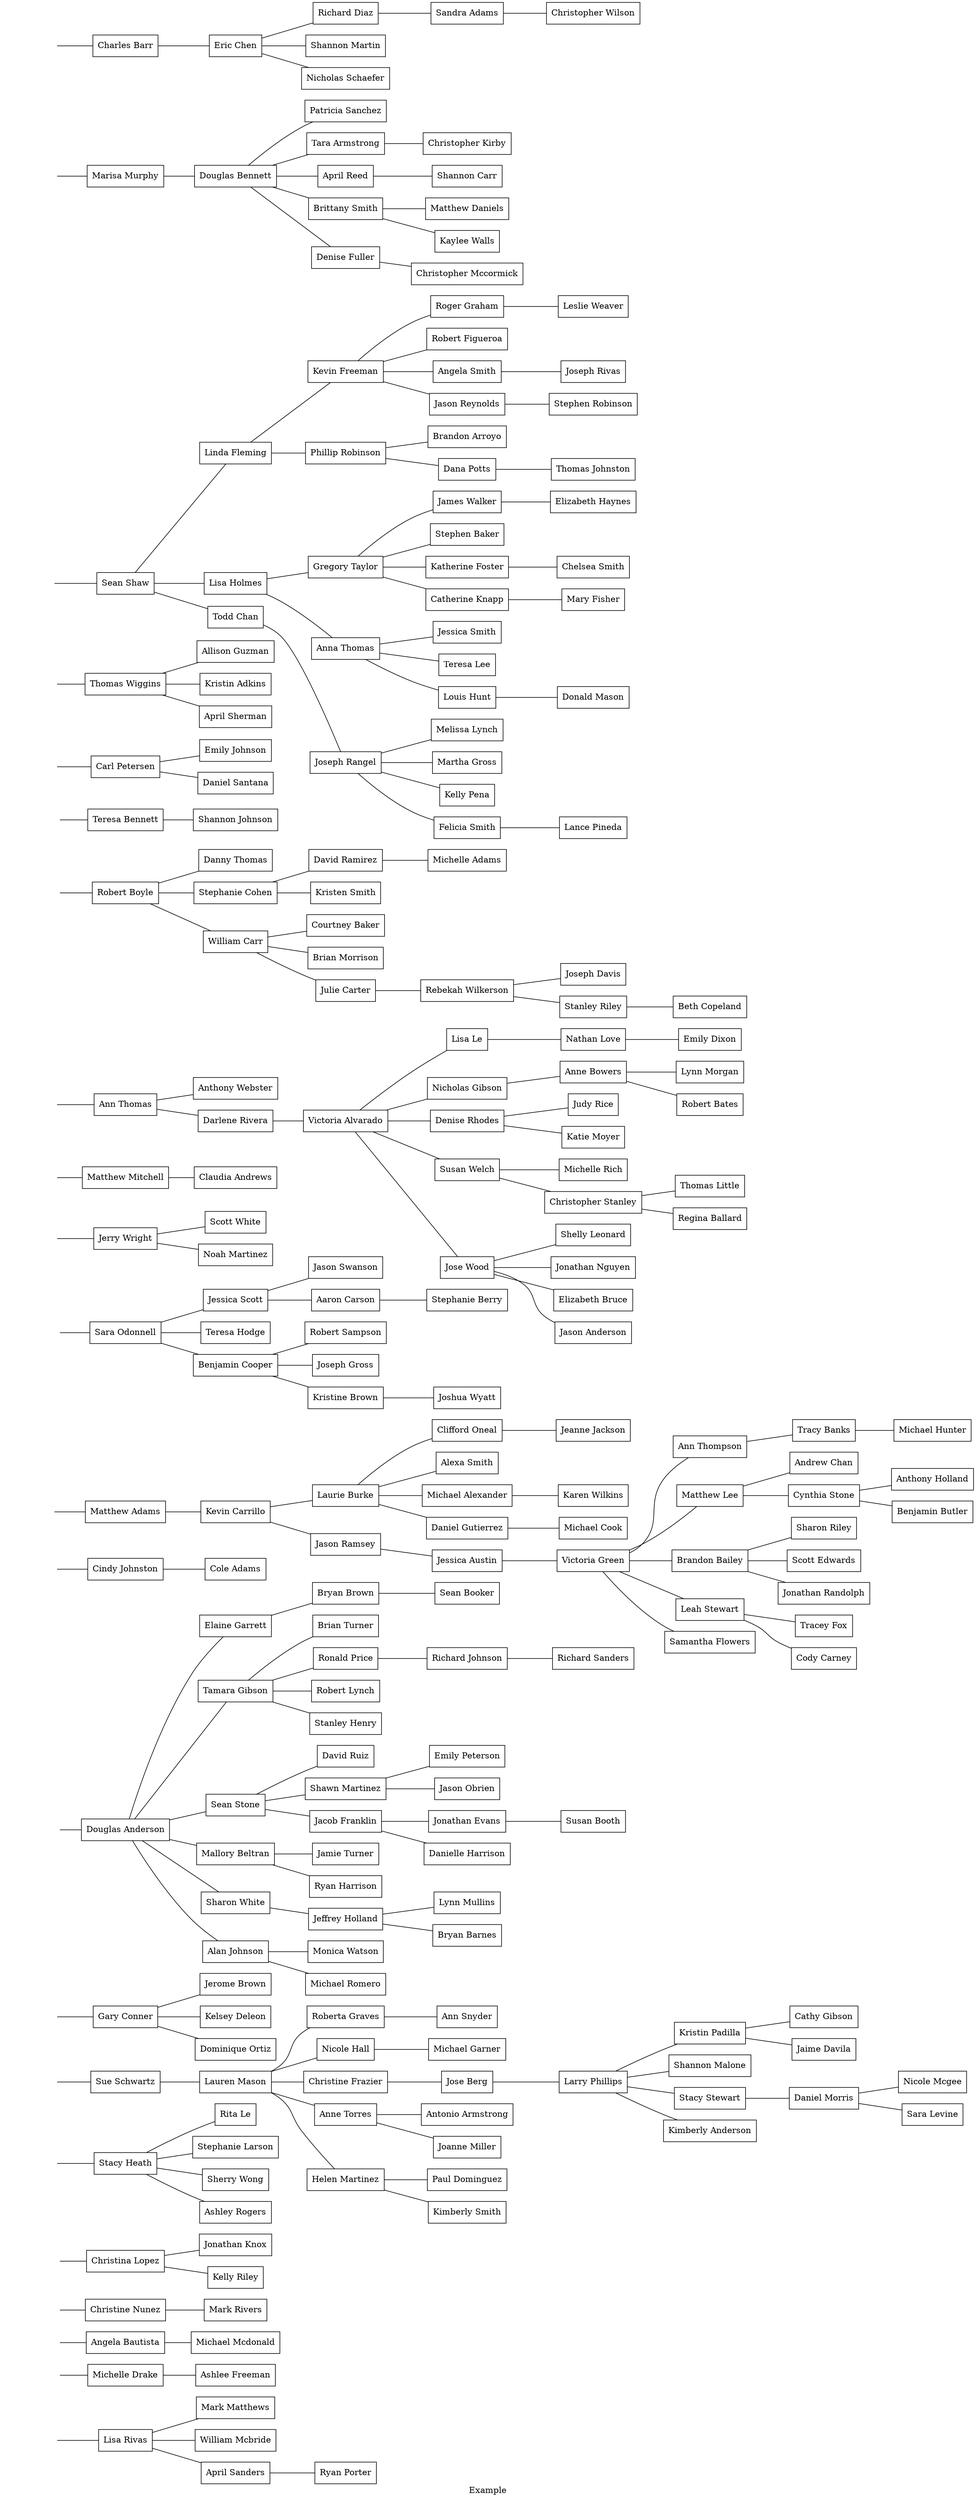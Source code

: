 digraph "family_tree" {
    label="Example";
    rankdir="LR";
    ratio="compress";
    node [shape="box"];
    edge [arrowhead="none"];
    subgraph "members" {
        "32 Parent" [style="invis"];
        "32" [label="Lisa Rivas"];
        "124" [label="Ryan Porter"];
        "84" [label="Mark Matthews"];
        "60" [label="William Mcbride"];
        "86" [label="April Sanders"];
        "250" [label="Ashlee Freeman"];
        "211" [label="Michelle Drake"];
        "211 Parent" [style="invis"];
        "213 Parent" [style="invis"];
        "252" [label="Michael Mcdonald"];
        "213" [label="Angela Bautista"];
        "210" [label="Christine Nunez"];
        "210 Parent" [style="invis"];
        "249" [label="Mark Rivers"];
        "185" [label="Jonathan Knox"];
        "138" [label="Christina Lopez"];
        "174" [label="Kelly Riley"];
        "138 Parent" [style="invis"];
        "27" [label="Stacy Heath"];
        "27 Parent" [style="invis"];
        "55" [label="Rita Le"];
        "71" [label="Stephanie Larson"];
        "44" [label="Sherry Wong"];
        "79" [label="Ashley Rogers"];
        "114" [label="Michael Garner"];
        "136" [label="Kristin Padilla"];
        "165" [label="Shannon Malone"];
        "16" [label="Sue Schwartz"];
        "152" [label="Cathy Gibson"];
        "131" [label="Larry Phillips"];
        "101" [label="Antonio Armstrong"];
        "103" [label="Joanne Miller"];
        "112" [label="Paul Dominguez"];
        "220" [label="Nicole Mcgee"];
        "72" [label="Roberta Graves"];
        "64" [label="Nicole Hall"];
        "147" [label="Stacy Stewart"];
        "91" [label="Jose Berg"];
        "16 Parent" [style="invis"];
        "21" [label="Lauren Mason"];
        "37" [label="Christine Frazier"];
        "172" [label="Jaime Davila"];
        "47" [label="Anne Torres"];
        "117" [label="Ann Snyder"];
        "200" [label="Daniel Morris"];
        "105" [label="Kimberly Smith"];
        "236" [label="Sara Levine"];
        "157" [label="Kimberly Anderson"];
        "49" [label="Helen Martinez"];
        "29" [label="Gary Conner"];
        "29 Parent" [style="invis"];
        "57" [label="Jerome Brown"];
        "46" [label="Kelsey Deleon"];
        "81" [label="Dominique Ortiz"];
        "189" [label="Jamie Turner"];
        "203" [label="Richard Johnson"];
        "162" [label="Elaine Garrett"];
        "173" [label="Monica Watson"];
        "217" [label="Emily Peterson"];
        "128" [label="Douglas Anderson"];
        "214" [label="Jonathan Evans"];
        "169" [label="Brian Turner"];
        "206" [label="Bryan Brown"];
        "128 Parent" [style="invis"];
        "232" [label="Jason Obrien"];
        "245" [label="Sean Booker"];
        "133" [label="Tamara Gibson"];
        "204" [label="Jeffrey Holland"];
        "144" [label="Sean Stone"];
        "153" [label="Michael Romero"];
        "181" [label="David Ruiz"];
        "197" [label="Shawn Martinez"];
        "254" [label="Susan Booth"];
        "139" [label="Mallory Beltran"];
        "154" [label="Sharon White"];
        "149" [label="Ronald Price"];
        "239" [label="Richard Sanders"];
        "175" [label="Ryan Harrison"];
        "224" [label="Danielle Harrison"];
        "240" [label="Lynn Mullins"];
        "194" [label="Jacob Franklin"];
        "159" [label="Robert Lynch"];
        "243" [label="Bryan Barnes"];
        "167" [label="Stanley Henry"];
        "137" [label="Alan Johnson"];
        "65" [label="Cindy Johnston"];
        "65 Parent" [style="invis"];
        "115" [label="Cole Adams"];
        "164" [label="Ann Thompson"];
        "146" [label="Matthew Lee"];
        "99" [label="Karen Wilkins"];
        "25" [label="Laurie Burke"];
        "234" [label="Anthony Holland"];
        "2 Parent" [style="invis"];
        "219" [label="Benjamin Butler"];
        "171" [label="Sharon Riley"];
        "191" [label="Tracey Fox"];
        "208" [label="Tracy Banks"];
        "135" [label="Brandon Bailey"];
        "161" [label="Scott Edwards"];
        "77" [label="Clifford Oneal"];
        "141" [label="Leah Stewart"];
        "69" [label="Alexa Smith"];
        "41" [label="Michael Alexander"];
        "151" [label="Jonathan Randolph"];
        "2" [label="Matthew Adams"];
        "183" [label="Andrew Chan"];
        "90" [label="Jessica Austin"];
        "178" [label="Cody Carney"];
        "130" [label="Victoria Green"];
        "199" [label="Cynthia Stone"];
        "20" [label="Kevin Carrillo"];
        "123" [label="Jeanne Jackson"];
        "36" [label="Jason Ramsey"];
        "53" [label="Daniel Gutierrez"];
        "156" [label="Samantha Flowers"];
        "111" [label="Michael Cook"];
        "247" [label="Michael Hunter"];
        "221" [label="Jason Swanson"];
        "255" [label="Joshua Wyatt"];
        "209" [label="Aaron Carson"];
        "248" [label="Stephanie Berry"];
        "228" [label="Robert Sampson"];
        "225" [label="Joseph Gross"];
        "192" [label="Jessica Scott"];
        "142" [label="Sara Odonnell"];
        "179" [label="Teresa Hodge"];
        "215" [label="Kristine Brown"];
        "142 Parent" [style="invis"];
        "195" [label="Benjamin Cooper"];
        "30 Parent" [style="invis"];
        "82" [label="Scott White"];
        "58" [label="Noah Martinez"];
        "30" [label="Jerry Wright"];
        "122" [label="Claudia Andrews"];
        "76" [label="Matthew Mitchell"];
        "76 Parent" [style="invis"];
        "205" [label="Anne Bowers"];
        "163" [label="Lisa Le"];
        "246" [label="Emily Dixon"];
        "207" [label="Nathan Love"];
        "190" [label="Judy Rice"];
        "150" [label="Shelly Leonard"];
        "182" [label="Michelle Rich"];
        "242" [label="Lynn Morgan"];
        "63" [label="Anthony Webster"];
        "218" [label="Thomas Little"];
        "160" [label="Jonathan Nguyen"];
        "168" [label="Elizabeth Bruce"];
        "155" [label="Nicholas Gibson"];
        "140" [label="Denise Rhodes"];
        "177" [label="Katie Moyer"];
        "129" [label="Victoria Alvarado"];
        "145" [label="Susan Welch"];
        "35 Parent" [style="invis"];
        "134" [label="Jose Wood"];
        "35" [label="Ann Thomas"];
        "244" [label="Robert Bates"];
        "233" [label="Regina Ballard"];
        "170" [label="Jason Anderson"];
        "89" [label="Darlene Rivera"];
        "198" [label="Christopher Stanley"];
        "259" [label="Beth Copeland"];
        "258" [label="Joseph Davis"];
        "180" [label="Danny Thomas"];
        "231" [label="Courtney Baker"];
        "193" [label="Stephanie Cohen"];
        "143 Parent" [style="invis"];
        "227" [label="Brian Morrison"];
        "251" [label="Michelle Adams"];
        "216" [label="Julie Carter"];
        "212" [label="David Ramirez"];
        "143" [label="Robert Boyle"];
        "196" [label="William Carr"];
        "256" [label="Rebekah Wilkerson"];
        "222" [label="Kristen Smith"];
        "257" [label="Stanley Riley"];
        "238" [label="Shannon Johnson"];
        "202 Parent" [style="invis"];
        "202" [label="Teresa Bennett"];
        "59" [label="Emily Johnson"];
        "31 Parent" [style="invis"];
        "31" [label="Carl Petersen"];
        "83" [label="Daniel Santana"];
        "28 Parent" [style="invis"];
        "28" [label="Thomas Wiggins"];
        "80" [label="Allison Guzman"];
        "56" [label="Kristin Adkins"];
        "45" [label="April Sherman"];
        "126" [label="Thomas Johnston"];
        "75" [label="Roger Graham"];
        "54" [label="Melissa Lynch"];
        "39" [label="James Walker"];
        "109" [label="Chelsea Smith"];
        "68" [label="Robert Figueroa"];
        "78" [label="Martha Gross"];
        "40" [label="Angela Smith"];
        "61" [label="Jessica Smith"];
        "121" [label="Leslie Weaver"];
        "100" [label="Lance Pineda"];
        "85" [label="Teresa Lee"];
        "87" [label="Louis Hunt"];
        "110" [label="Stephen Robinson"];
        "67" [label="Stephen Baker"];
        "19" [label="Linda Fleming"];
        "51" [label="Katherine Foster"];
        "18" [label="Lisa Holmes"];
        "15" [label="Todd Chan"];
        "24" [label="Kevin Freeman"];
        "98" [label="Joseph Rivas"];
        "26" [label="Joseph Rangel"];
        "52" [label="Jason Reynolds"];
        "1" [label="Sean Shaw"];
        "62" [label="Brandon Arroyo"];
        "23" [label="Gregory Taylor"];
        "33" [label="Anna Thomas"];
        "70" [label="Kelly Pena"];
        "1 Parent" [style="invis"];
        "74" [label="Catherine Knapp"];
        "125" [label="Donald Mason"];
        "120" [label="Mary Fisher"];
        "34" [label="Phillip Robinson"];
        "42" [label="Felicia Smith"];
        "96" [label="Elizabeth Haynes"];
        "88" [label="Dana Potts"];
        "17 Parent" [style="invis"];
        "93" [label="Shannon Carr"];
        "66" [label="Patricia Sanchez"];
        "50" [label="Tara Armstrong"];
        "102" [label="Matthew Daniels"];
        "38" [label="April Reed"];
        "48" [label="Brittany Smith"];
        "106" [label="Christopher Kirby"];
        "17" [label="Marisa Murphy"];
        "118" [label="Christopher Mccormick"];
        "22" [label="Douglas Bennett"];
        "104" [label="Kaylee Walls"];
        "73" [label="Denise Fuller"];
        "201" [label="Sandra Adams"];
        "148" [label="Richard Diaz"];
        "166" [label="Shannon Martin"];
        "237" [label="Christopher Wilson"];
        "158" [label="Nicholas Schaefer"];
        "92" [label="Charles Barr"];
        "132" [label="Eric Chen"];
        "92 Parent" [style="invis"];
        "1" -> "15";
        "1" -> "18";
        "1" -> "19";
        "1 Parent" -> "1";
        "128" -> "133";
        "128" -> "137";
        "128" -> "139";
        "128" -> "144";
        "128" -> "154";
        "128" -> "162";
        "128 Parent" -> "128";
        "129" -> "134";
        "129" -> "140";
        "129" -> "145";
        "129" -> "155";
        "129" -> "163";
        "130" -> "135";
        "130" -> "141";
        "130" -> "146";
        "130" -> "156";
        "130" -> "164";
        "131" -> "136";
        "131" -> "147";
        "131" -> "157";
        "131" -> "165";
        "132" -> "148";
        "132" -> "158";
        "132" -> "166";
        "133" -> "149";
        "133" -> "159";
        "133" -> "167";
        "133" -> "169";
        "134" -> "150";
        "134" -> "160";
        "134" -> "168";
        "134" -> "170";
        "135" -> "151";
        "135" -> "161";
        "135" -> "171";
        "136" -> "152";
        "136" -> "172";
        "137" -> "153";
        "137" -> "173";
        "138" -> "174";
        "138" -> "185";
        "138 Parent" -> "138";
        "139" -> "175";
        "139" -> "189";
        "140" -> "177";
        "140" -> "190";
        "141" -> "178";
        "141" -> "191";
        "142" -> "179";
        "142" -> "192";
        "142" -> "195";
        "142 Parent" -> "142";
        "143" -> "180";
        "143" -> "193";
        "143" -> "196";
        "143 Parent" -> "143";
        "144" -> "181";
        "144" -> "194";
        "144" -> "197";
        "145" -> "182";
        "145" -> "198";
        "146" -> "183";
        "146" -> "199";
        "147" -> "200";
        "148" -> "201";
        "149" -> "203";
        "15" -> "26";
        "154" -> "204";
        "155" -> "205";
        "16" -> "21";
        "16 Parent" -> "16";
        "162" -> "206";
        "163" -> "207";
        "164" -> "208";
        "17" -> "22";
        "17 Parent" -> "17";
        "18" -> "23";
        "18" -> "33";
        "19" -> "24";
        "19" -> "34";
        "192" -> "209";
        "192" -> "221";
        "193" -> "212";
        "193" -> "222";
        "194" -> "214";
        "194" -> "224";
        "195" -> "215";
        "195" -> "225";
        "195" -> "228";
        "196" -> "216";
        "196" -> "227";
        "196" -> "231";
        "197" -> "217";
        "197" -> "232";
        "198" -> "218";
        "198" -> "233";
        "199" -> "219";
        "199" -> "234";
        "2" -> "20";
        "2 Parent" -> "2";
        "20" -> "25";
        "20" -> "36";
        "200" -> "220";
        "200" -> "236";
        "201" -> "237";
        "202" -> "238";
        "202 Parent" -> "202";
        "203" -> "239";
        "204" -> "240";
        "204" -> "243";
        "205" -> "242";
        "205" -> "244";
        "206" -> "245";
        "207" -> "246";
        "208" -> "247";
        "209" -> "248";
        "21" -> "37";
        "21" -> "47";
        "21" -> "49";
        "21" -> "64";
        "21" -> "72";
        "210" -> "249";
        "210 Parent" -> "210";
        "211" -> "250";
        "211 Parent" -> "211";
        "212" -> "251";
        "213" -> "252";
        "213 Parent" -> "213";
        "214" -> "254";
        "215" -> "255";
        "216" -> "256";
        "22" -> "38";
        "22" -> "48";
        "22" -> "50";
        "22" -> "66";
        "22" -> "73";
        "23" -> "39";
        "23" -> "51";
        "23" -> "67";
        "23" -> "74";
        "24" -> "40";
        "24" -> "52";
        "24" -> "68";
        "24" -> "75";
        "25" -> "41";
        "25" -> "53";
        "25" -> "69";
        "25" -> "77";
        "256" -> "257";
        "256" -> "258";
        "257" -> "259";
        "26" -> "42";
        "26" -> "54";
        "26" -> "70";
        "26" -> "78";
        "27" -> "44";
        "27" -> "55";
        "27" -> "71";
        "27" -> "79";
        "27 Parent" -> "27";
        "28" -> "45";
        "28" -> "56";
        "28" -> "80";
        "28 Parent" -> "28";
        "29" -> "46";
        "29" -> "57";
        "29" -> "81";
        "29 Parent" -> "29";
        "30" -> "58";
        "30" -> "82";
        "30 Parent" -> "30";
        "31" -> "59";
        "31" -> "83";
        "31 Parent" -> "31";
        "32" -> "60";
        "32" -> "84";
        "32" -> "86";
        "32 Parent" -> "32";
        "33" -> "61";
        "33" -> "85";
        "33" -> "87";
        "34" -> "62";
        "34" -> "88";
        "35" -> "63";
        "35" -> "89";
        "35 Parent" -> "35";
        "36" -> "90";
        "37" -> "91";
        "38" -> "93";
        "39" -> "96";
        "40" -> "98";
        "41" -> "99";
        "42" -> "100";
        "47" -> "101";
        "47" -> "103";
        "48" -> "102";
        "48" -> "104";
        "49" -> "105";
        "49" -> "112";
        "50" -> "106";
        "51" -> "109";
        "52" -> "110";
        "53" -> "111";
        "64" -> "114";
        "65" -> "115";
        "65 Parent" -> "65";
        "72" -> "117";
        "73" -> "118";
        "74" -> "120";
        "75" -> "121";
        "76" -> "122";
        "76 Parent" -> "76";
        "77" -> "123";
        "86" -> "124";
        "87" -> "125";
        "88" -> "126";
        "89" -> "129";
        "90" -> "130";
        "91" -> "131";
        "92" -> "132";
        "92 Parent" -> "92";
    }
}
